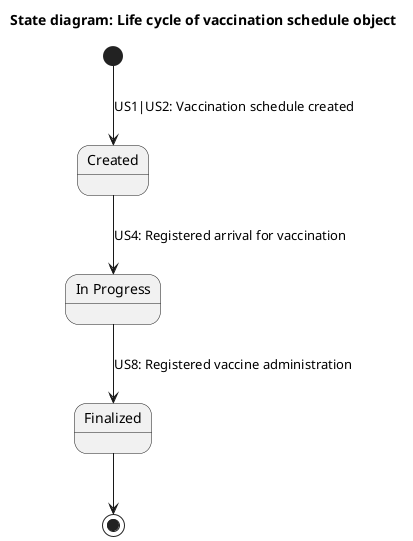 @startuml
'left to right direction

title State diagram: Life cycle of vaccination schedule object

state "Created" as C
state "In Progress" as IP
state "Finalized" as F

[*] --> C : US1|US2: Vaccination schedule created
C --> IP : US4: Registered arrival for vaccination
IP --> F : US8: Registered vaccine administration
F --> [*]


@enduml